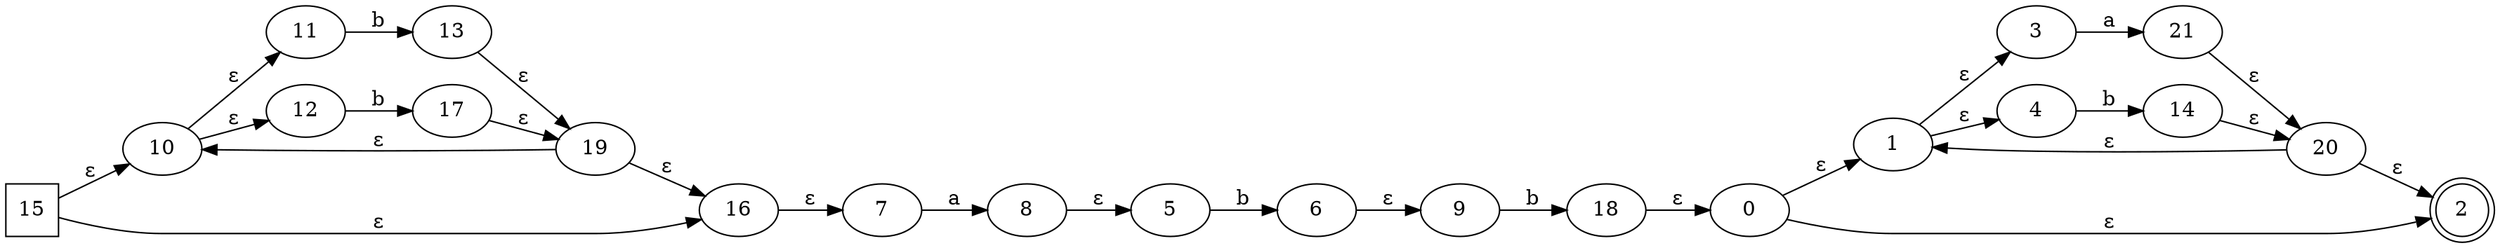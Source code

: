 digraph G {
	rankdir=LR;
	0->1[ label=ɛ ];
	0->2[ label=ɛ ];
	1->3[ label=ɛ ];
	1->4[ label=ɛ ];
	5->6[ label=b ];
	7->8[ label=a ];
	6->9[ label=ɛ ];
	10->11[ label=ɛ ];
	10->12[ label=ɛ ];
	11->13[ label=b ];
	4->14[ label=b ];
	8->5[ label=ɛ ];
	15->10[ label=ɛ ];
	15->16[ label=ɛ ];
	12->17[ label=b ];
	16->7[ label=ɛ ];
	9->18[ label=b ];
	17->19[ label=ɛ ];
	20->2[ label=ɛ ];
	20->1[ label=ɛ ];
	21->20[ label=ɛ ];
	14->20[ label=ɛ ];
	18->0[ label=ɛ ];
	13->19[ label=ɛ ];
	19->16[ label=ɛ ];
	19->10[ label=ɛ ];
	3->21[ label=a ];
	0;
	1;
	10;
	11;
	12;
	13;
	14;
	15 [ shape=square ];
	16;
	17;
	18;
	19;
	2 [ shape=doublecircle ];
	20;
	21;
	3;
	4;
	5;
	6;
	7;
	8;
	9;

}

